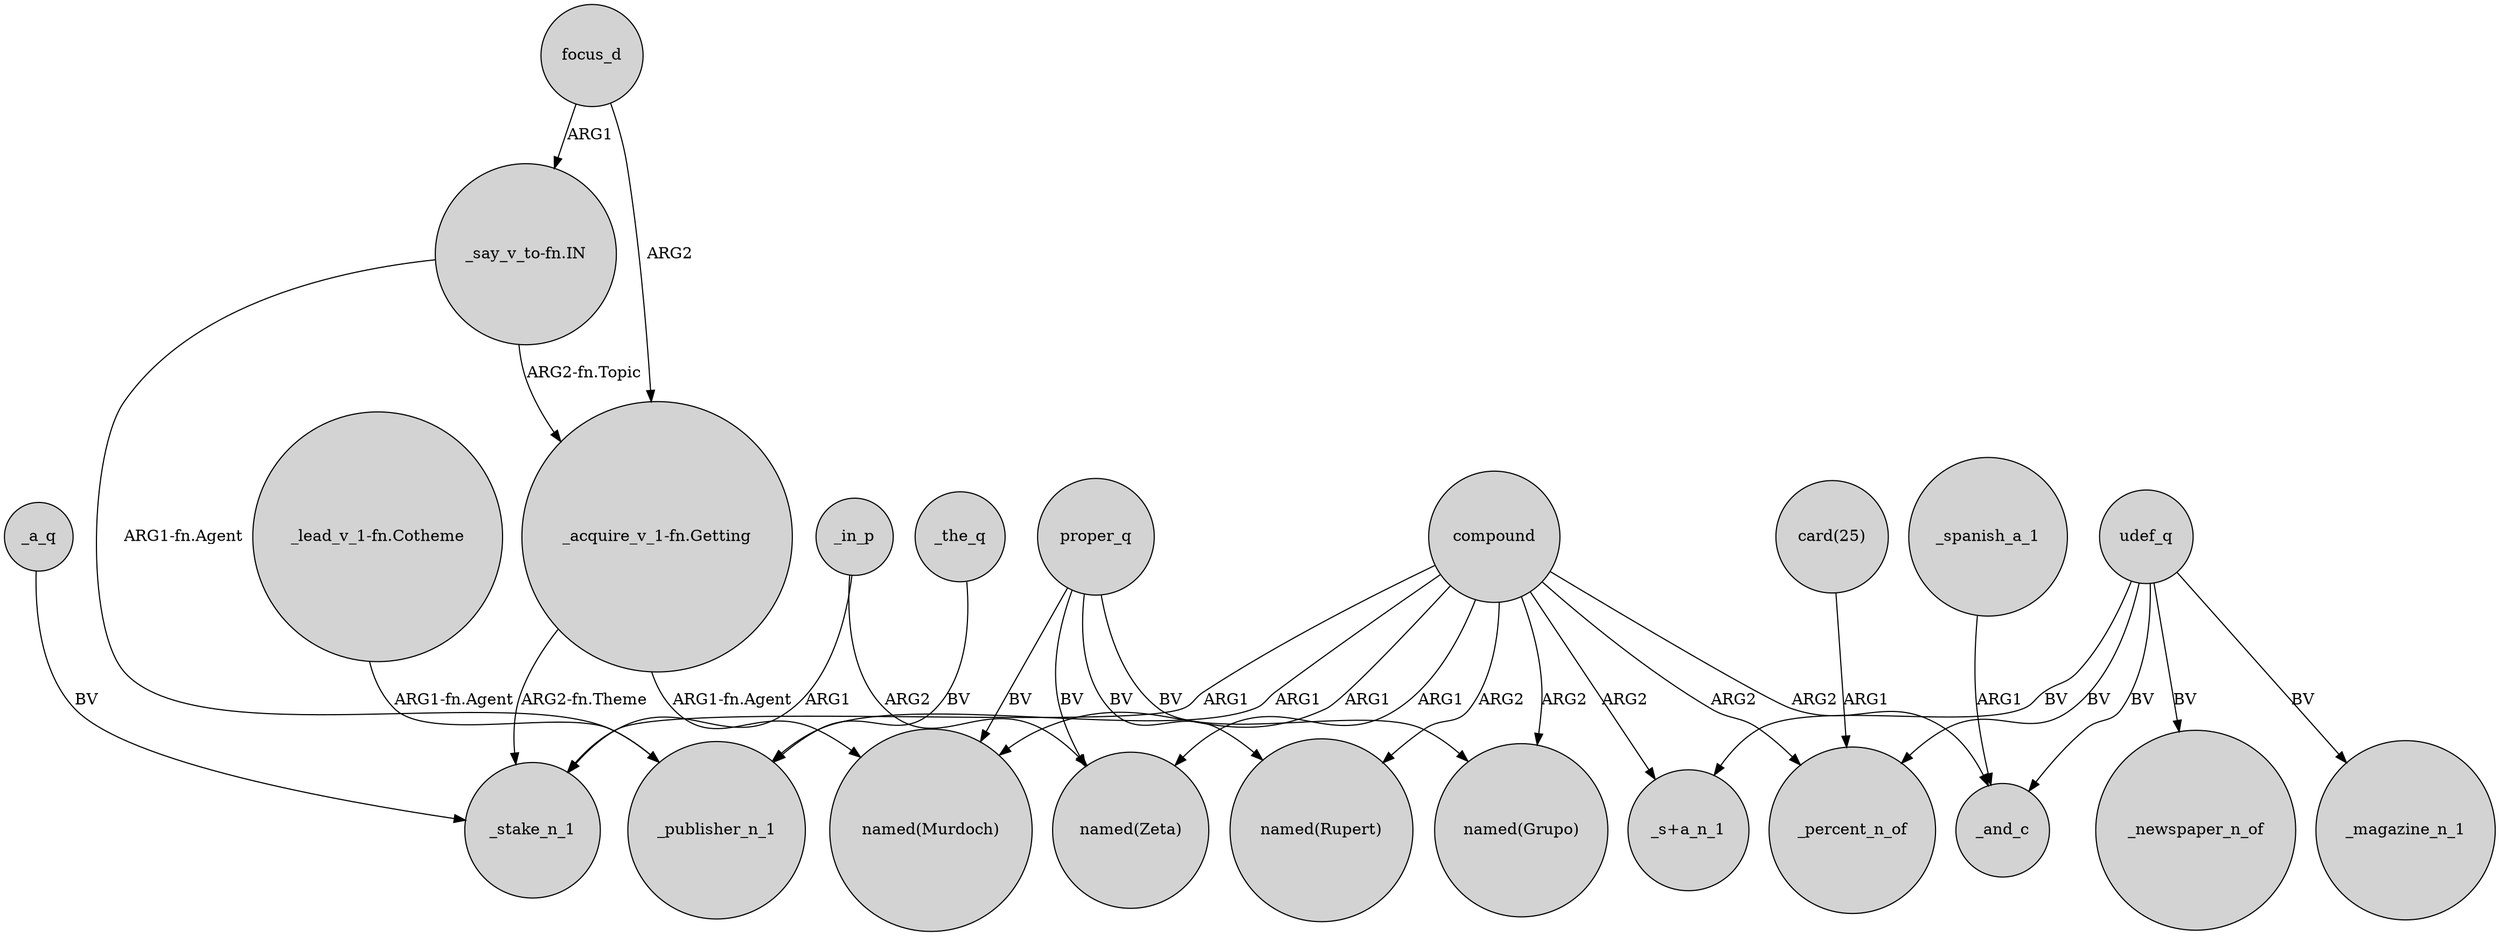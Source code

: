 digraph {
	node [shape=circle style=filled]
	"_say_v_to-fn.IN" -> "_acquire_v_1-fn.Getting" [label="ARG2-fn.Topic"]
	_a_q -> _stake_n_1 [label=BV]
	"_say_v_to-fn.IN" -> _publisher_n_1 [label="ARG1-fn.Agent"]
	compound -> _publisher_n_1 [label=ARG1]
	"_lead_v_1-fn.Cotheme" -> _publisher_n_1 [label="ARG1-fn.Agent"]
	udef_q -> _newspaper_n_of [label=BV]
	proper_q -> "named(Rupert)" [label=BV]
	proper_q -> "named(Murdoch)" [label=BV]
	"card(25)" -> _percent_n_of [label=ARG1]
	focus_d -> "_acquire_v_1-fn.Getting" [label=ARG2]
	compound -> "named(Grupo)" [label=ARG2]
	_the_q -> _publisher_n_1 [label=BV]
	"_acquire_v_1-fn.Getting" -> _stake_n_1 [label="ARG2-fn.Theme"]
	compound -> _percent_n_of [label=ARG2]
	_in_p -> _stake_n_1 [label=ARG1]
	udef_q -> _magazine_n_1 [label=BV]
	compound -> "named(Murdoch)" [label=ARG1]
	compound -> _and_c [label=ARG2]
	proper_q -> "named(Grupo)" [label=BV]
	udef_q -> "_s+a_n_1" [label=BV]
	_spanish_a_1 -> _and_c [label=ARG1]
	compound -> "named(Rupert)" [label=ARG2]
	compound -> _stake_n_1 [label=ARG1]
	_in_p -> "named(Zeta)" [label=ARG2]
	compound -> "_s+a_n_1" [label=ARG2]
	compound -> "named(Zeta)" [label=ARG1]
	udef_q -> _percent_n_of [label=BV]
	"_acquire_v_1-fn.Getting" -> "named(Murdoch)" [label="ARG1-fn.Agent"]
	udef_q -> _and_c [label=BV]
	proper_q -> "named(Zeta)" [label=BV]
	focus_d -> "_say_v_to-fn.IN" [label=ARG1]
}
